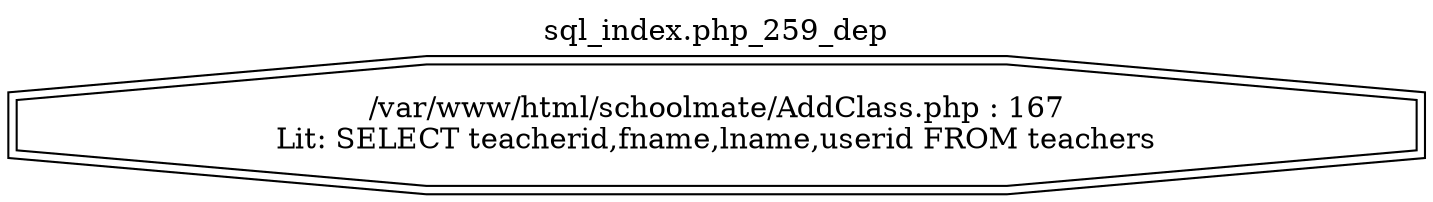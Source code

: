 digraph cfg {
  label="sql_index.php_259_dep";
  labelloc=t;
  n1 [shape=doubleoctagon, label="/var/www/html/schoolmate/AddClass.php : 167\nLit: SELECT teacherid,fname,lname,userid FROM teachers\n"];
}
